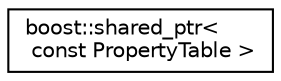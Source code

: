 digraph "Graphical Class Hierarchy"
{
  edge [fontname="Helvetica",fontsize="10",labelfontname="Helvetica",labelfontsize="10"];
  node [fontname="Helvetica",fontsize="10",shape=record];
  rankdir="LR";
  Node1 [label="boost::shared_ptr\<\l const PropertyTable \>",height=0.2,width=0.4,color="black", fillcolor="white", style="filled",URL="$classboost_1_1shared__ptr.html"];
}
